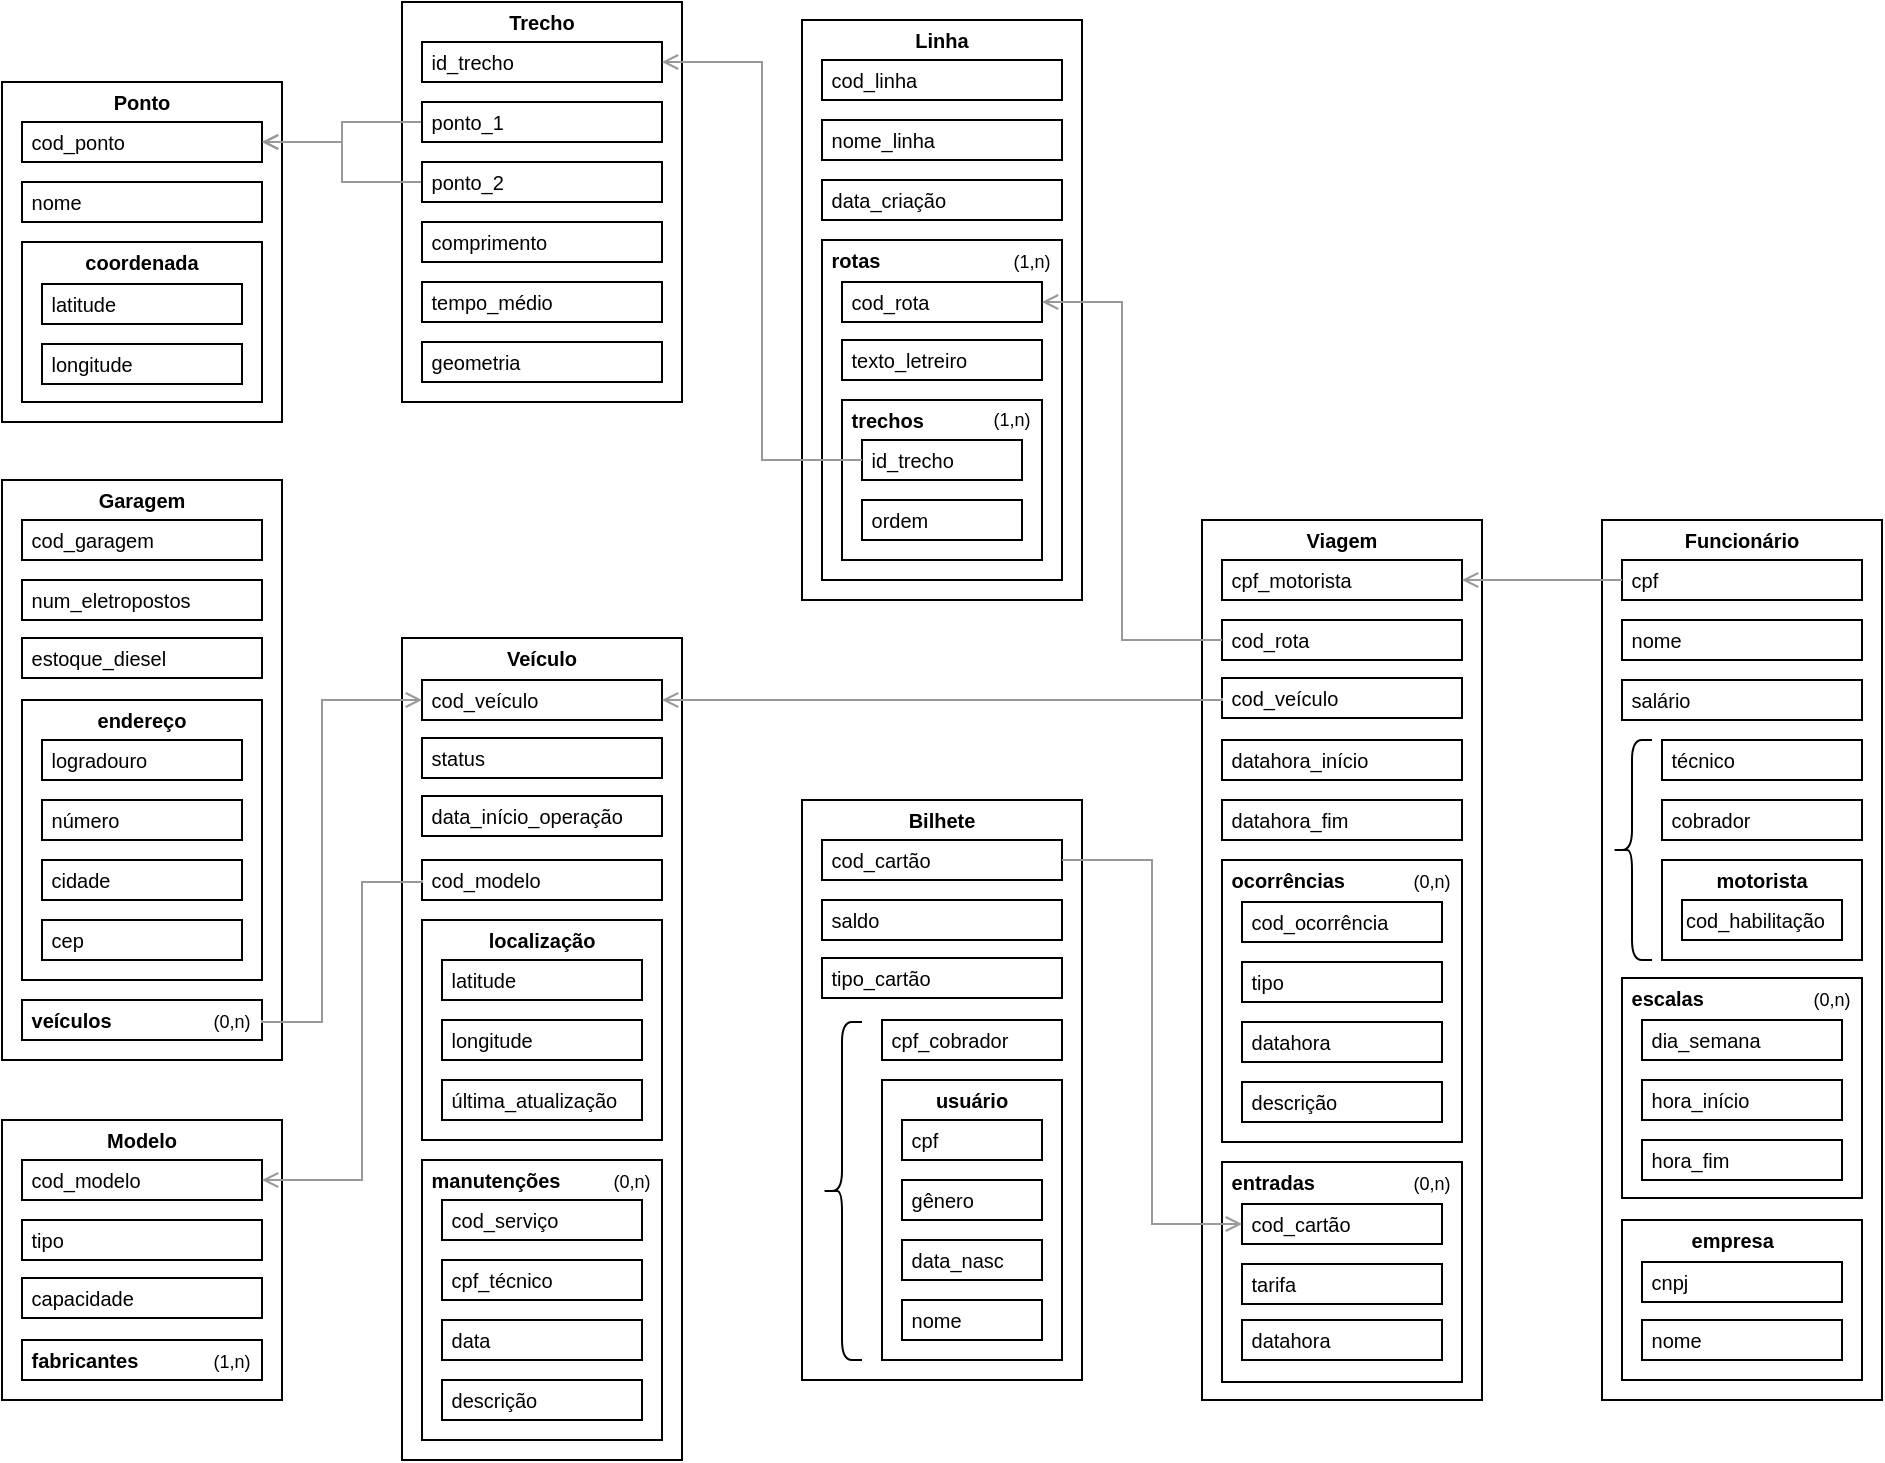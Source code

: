 <mxfile version="27.0.6">
  <diagram name="Page-1" id="O6U4t7XTi-PgL4FWXcu7">
    <mxGraphModel grid="1" page="1" gridSize="10" guides="1" tooltips="1" connect="1" arrows="1" fold="1" pageScale="1" pageWidth="827" pageHeight="1169" math="0" shadow="0">
      <root>
        <mxCell id="0" />
        <mxCell id="1" parent="0" />
        <mxCell id="qYo8YAyCSx4QtcrTbeZ4-1" value="&lt;p&gt;&lt;br&gt;&lt;/p&gt;" style="rounded=0;whiteSpace=wrap;html=1;align=left;fillColor=none;" vertex="1" parent="1">
          <mxGeometry x="1040" y="819" width="140" height="440" as="geometry" />
        </mxCell>
        <mxCell id="qYo8YAyCSx4QtcrTbeZ4-3" value="&lt;font style=&quot;font-size: 10px;&quot;&gt;&lt;b&gt;Funcionário&lt;/b&gt;&lt;/font&gt;" style="text;html=1;align=center;verticalAlign=middle;whiteSpace=wrap;rounded=0;" vertex="1" parent="1">
          <mxGeometry x="1080" y="819" width="60" height="20" as="geometry" />
        </mxCell>
        <mxCell id="qYo8YAyCSx4QtcrTbeZ4-5" value="&lt;font style=&quot;font-size: 10px;&quot;&gt;&amp;nbsp;nome&lt;/font&gt;" style="rounded=0;whiteSpace=wrap;html=1;align=left;fillColor=none;" vertex="1" parent="1">
          <mxGeometry x="1050" y="869" width="120" height="20" as="geometry" />
        </mxCell>
        <mxCell id="qYo8YAyCSx4QtcrTbeZ4-6" value="&lt;span style=&quot;font-size: 10px;&quot;&gt;&amp;nbsp;salário&lt;/span&gt;" style="rounded=0;whiteSpace=wrap;html=1;align=left;fillColor=none;" vertex="1" parent="1">
          <mxGeometry x="1050" y="899" width="120" height="20" as="geometry" />
        </mxCell>
        <mxCell id="qYo8YAyCSx4QtcrTbeZ4-7" value="" style="rounded=0;whiteSpace=wrap;html=1;align=left;fillColor=none;" vertex="1" parent="1">
          <mxGeometry x="1070" y="989" width="100" height="50" as="geometry" />
        </mxCell>
        <mxCell id="qYo8YAyCSx4QtcrTbeZ4-8" value="" style="shape=curlyBracket;whiteSpace=wrap;html=1;rounded=1;labelPosition=left;verticalLabelPosition=middle;align=right;verticalAlign=middle;" vertex="1" parent="1">
          <mxGeometry x="1045" y="929" width="20" height="110" as="geometry" />
        </mxCell>
        <mxCell id="qYo8YAyCSx4QtcrTbeZ4-9" value="&lt;span style=&quot;font-size: 10px;&quot;&gt;&amp;nbsp;cobrador&lt;/span&gt;" style="rounded=0;whiteSpace=wrap;html=1;align=left;fillColor=none;" vertex="1" parent="1">
          <mxGeometry x="1070" y="959" width="100" height="20" as="geometry" />
        </mxCell>
        <mxCell id="qYo8YAyCSx4QtcrTbeZ4-10" value="&lt;span style=&quot;font-size: 10px;&quot;&gt;&amp;nbsp;técnico&lt;/span&gt;" style="rounded=0;whiteSpace=wrap;html=1;align=left;fillColor=none;" vertex="1" parent="1">
          <mxGeometry x="1070" y="929" width="100" height="20" as="geometry" />
        </mxCell>
        <mxCell id="qYo8YAyCSx4QtcrTbeZ4-11" value="&lt;font style=&quot;font-size: 10px;&quot;&gt;&lt;b&gt;motorista&lt;/b&gt;&lt;/font&gt;" style="text;html=1;align=center;verticalAlign=middle;whiteSpace=wrap;rounded=0;" vertex="1" parent="1">
          <mxGeometry x="1090" y="989" width="60" height="20" as="geometry" />
        </mxCell>
        <mxCell id="qYo8YAyCSx4QtcrTbeZ4-12" value="&lt;span style=&quot;font-size: 10px;&quot;&gt;cod_habilitação&lt;/span&gt;" style="rounded=0;whiteSpace=wrap;html=1;align=left;fillColor=none;" vertex="1" parent="1">
          <mxGeometry x="1080" y="1009" width="80" height="20" as="geometry" />
        </mxCell>
        <mxCell id="qYo8YAyCSx4QtcrTbeZ4-14" value="&lt;font style=&quot;font-size: 10px;&quot;&gt;&amp;nbsp;cpf&lt;/font&gt;" style="rounded=0;whiteSpace=wrap;html=1;align=left;fillColor=none;" vertex="1" parent="1">
          <mxGeometry x="1050" y="839" width="120" height="20" as="geometry" />
        </mxCell>
        <mxCell id="qYo8YAyCSx4QtcrTbeZ4-18" value="" style="rounded=0;whiteSpace=wrap;html=1;align=left;fillColor=none;" vertex="1" parent="1">
          <mxGeometry x="1050" y="1048" width="120" height="110" as="geometry" />
        </mxCell>
        <mxCell id="qYo8YAyCSx4QtcrTbeZ4-17" value="&lt;font style=&quot;font-size: 9px;&quot;&gt;(0,n)&lt;/font&gt;" style="text;html=1;align=center;verticalAlign=middle;whiteSpace=wrap;rounded=0;" vertex="1" parent="1">
          <mxGeometry x="1140" y="1048" width="30" height="20" as="geometry" />
        </mxCell>
        <mxCell id="qYo8YAyCSx4QtcrTbeZ4-19" value="&lt;font style=&quot;font-size: 10px;&quot;&gt;&lt;b&gt;&amp;nbsp;escalas&lt;/b&gt;&lt;/font&gt;" style="text;html=1;align=left;verticalAlign=middle;whiteSpace=wrap;rounded=0;" vertex="1" parent="1">
          <mxGeometry x="1050" y="1048" width="60" height="20" as="geometry" />
        </mxCell>
        <mxCell id="LFhs_y6k25hVq53i3RBb-1" value="&lt;span style=&quot;font-size: 10px;&quot;&gt;&amp;nbsp;dia_semana&lt;/span&gt;" style="rounded=0;whiteSpace=wrap;html=1;align=left;fillColor=none;" vertex="1" parent="1">
          <mxGeometry x="1060" y="1069" width="100" height="20" as="geometry" />
        </mxCell>
        <mxCell id="LFhs_y6k25hVq53i3RBb-2" value="&lt;span style=&quot;font-size: 10px;&quot;&gt;&amp;nbsp;hora_início&lt;/span&gt;" style="rounded=0;whiteSpace=wrap;html=1;align=left;fillColor=none;" vertex="1" parent="1">
          <mxGeometry x="1060" y="1099" width="100" height="20" as="geometry" />
        </mxCell>
        <mxCell id="LFhs_y6k25hVq53i3RBb-3" value="&lt;span style=&quot;font-size: 10px;&quot;&gt;&amp;nbsp;hora_fim&lt;/span&gt;" style="rounded=0;whiteSpace=wrap;html=1;align=left;fillColor=none;" vertex="1" parent="1">
          <mxGeometry x="1060" y="1129" width="100" height="20" as="geometry" />
        </mxCell>
        <mxCell id="LFhs_y6k25hVq53i3RBb-9" value="" style="rounded=0;whiteSpace=wrap;html=1;align=left;fillColor=none;" vertex="1" parent="1">
          <mxGeometry x="1050" y="1169" width="120" height="80" as="geometry" />
        </mxCell>
        <mxCell id="LFhs_y6k25hVq53i3RBb-11" value="&lt;span style=&quot;font-size: 10px;&quot;&gt;&lt;b&gt;&amp;nbsp;empresa&lt;/b&gt;&lt;/span&gt;" style="text;html=1;align=left;verticalAlign=middle;whiteSpace=wrap;rounded=0;" vertex="1" parent="1">
          <mxGeometry x="1080" y="1169" width="60" height="20" as="geometry" />
        </mxCell>
        <mxCell id="LFhs_y6k25hVq53i3RBb-12" value="&lt;span style=&quot;font-size: 10px;&quot;&gt;&amp;nbsp;cnpj&lt;/span&gt;" style="rounded=0;whiteSpace=wrap;html=1;align=left;fillColor=none;" vertex="1" parent="1">
          <mxGeometry x="1060" y="1190" width="100" height="20" as="geometry" />
        </mxCell>
        <mxCell id="LFhs_y6k25hVq53i3RBb-13" value="&lt;span style=&quot;font-size: 10px;&quot;&gt;&amp;nbsp;nome&lt;/span&gt;" style="rounded=0;whiteSpace=wrap;html=1;align=left;fillColor=none;" vertex="1" parent="1">
          <mxGeometry x="1060" y="1219" width="100" height="20" as="geometry" />
        </mxCell>
        <mxCell id="LFhs_y6k25hVq53i3RBb-14" value="&lt;p&gt;&lt;br&gt;&lt;/p&gt;" style="rounded=0;whiteSpace=wrap;html=1;align=left;fillColor=none;" vertex="1" parent="1">
          <mxGeometry x="240" y="600" width="140" height="170" as="geometry" />
        </mxCell>
        <mxCell id="LFhs_y6k25hVq53i3RBb-15" value="&lt;font style=&quot;font-size: 10px;&quot;&gt;&lt;b&gt;Ponto&lt;/b&gt;&lt;/font&gt;" style="text;html=1;align=center;verticalAlign=middle;whiteSpace=wrap;rounded=0;" vertex="1" parent="1">
          <mxGeometry x="280" y="600" width="60" height="20" as="geometry" />
        </mxCell>
        <mxCell id="LFhs_y6k25hVq53i3RBb-16" value="&lt;font style=&quot;font-size: 10px;&quot;&gt;&amp;nbsp;nome&lt;/font&gt;" style="rounded=0;whiteSpace=wrap;html=1;align=left;fillColor=none;" vertex="1" parent="1">
          <mxGeometry x="250" y="650" width="120" height="20" as="geometry" />
        </mxCell>
        <mxCell id="LFhs_y6k25hVq53i3RBb-24" value="&lt;font style=&quot;font-size: 10px;&quot;&gt;&amp;nbsp;cod_ponto&lt;/font&gt;" style="rounded=0;whiteSpace=wrap;html=1;align=left;fillColor=none;" vertex="1" parent="1">
          <mxGeometry x="250" y="620" width="120" height="20" as="geometry" />
        </mxCell>
        <mxCell id="LFhs_y6k25hVq53i3RBb-25" value="" style="rounded=0;whiteSpace=wrap;html=1;align=left;fillColor=none;" vertex="1" parent="1">
          <mxGeometry x="250" y="680" width="120" height="80" as="geometry" />
        </mxCell>
        <mxCell id="LFhs_y6k25hVq53i3RBb-27" value="&lt;font style=&quot;font-size: 10px;&quot;&gt;&lt;b&gt;coordenada&lt;/b&gt;&lt;/font&gt;" style="text;html=1;align=center;verticalAlign=middle;whiteSpace=wrap;rounded=0;" vertex="1" parent="1">
          <mxGeometry x="280" y="680" width="60" height="20" as="geometry" />
        </mxCell>
        <mxCell id="LFhs_y6k25hVq53i3RBb-28" value="&lt;span style=&quot;font-size: 10px;&quot;&gt;&amp;nbsp;latitude&lt;/span&gt;" style="rounded=0;whiteSpace=wrap;html=1;align=left;fillColor=none;" vertex="1" parent="1">
          <mxGeometry x="260" y="701" width="100" height="20" as="geometry" />
        </mxCell>
        <mxCell id="LFhs_y6k25hVq53i3RBb-29" value="&lt;span style=&quot;font-size: 10px;&quot;&gt;&amp;nbsp;longitude&lt;/span&gt;" style="rounded=0;whiteSpace=wrap;html=1;align=left;fillColor=none;" vertex="1" parent="1">
          <mxGeometry x="260" y="731" width="100" height="20" as="geometry" />
        </mxCell>
        <mxCell id="LFhs_y6k25hVq53i3RBb-35" value="&lt;p&gt;&lt;br&gt;&lt;/p&gt;" style="rounded=0;whiteSpace=wrap;html=1;align=left;fillColor=none;" vertex="1" parent="1">
          <mxGeometry x="440" y="560" width="140" height="200" as="geometry" />
        </mxCell>
        <mxCell id="LFhs_y6k25hVq53i3RBb-36" value="&lt;font style=&quot;font-size: 10px;&quot;&gt;&lt;b&gt;Trecho&lt;/b&gt;&lt;/font&gt;" style="text;html=1;align=center;verticalAlign=middle;whiteSpace=wrap;rounded=0;" vertex="1" parent="1">
          <mxGeometry x="480" y="560" width="60" height="20" as="geometry" />
        </mxCell>
        <mxCell id="LFhs_y6k25hVq53i3RBb-46" style="edgeStyle=orthogonalEdgeStyle;rounded=0;orthogonalLoop=1;jettySize=auto;html=1;entryX=1;entryY=0.5;entryDx=0;entryDy=0;endArrow=open;endFill=0;strokeColor=#999999;" edge="1" parent="1" source="LFhs_y6k25hVq53i3RBb-37" target="LFhs_y6k25hVq53i3RBb-24">
          <mxGeometry relative="1" as="geometry" />
        </mxCell>
        <mxCell id="LFhs_y6k25hVq53i3RBb-37" value="&lt;span style=&quot;font-size: 10px;&quot;&gt;&amp;nbsp;ponto_1&lt;/span&gt;" style="rounded=0;whiteSpace=wrap;html=1;align=left;fillColor=none;" vertex="1" parent="1">
          <mxGeometry x="450" y="610" width="120" height="20" as="geometry" />
        </mxCell>
        <mxCell id="LFhs_y6k25hVq53i3RBb-38" value="&lt;span style=&quot;font-size: 10px;&quot;&gt;&amp;nbsp;id_trecho&lt;/span&gt;" style="rounded=0;whiteSpace=wrap;html=1;align=left;fillColor=none;" vertex="1" parent="1">
          <mxGeometry x="450" y="580" width="120" height="20" as="geometry" />
        </mxCell>
        <mxCell id="LFhs_y6k25hVq53i3RBb-47" style="edgeStyle=orthogonalEdgeStyle;rounded=0;orthogonalLoop=1;jettySize=auto;html=1;entryX=1;entryY=0.5;entryDx=0;entryDy=0;endArrow=open;endFill=0;strokeColor=#999999;" edge="1" parent="1" source="LFhs_y6k25hVq53i3RBb-43" target="LFhs_y6k25hVq53i3RBb-24">
          <mxGeometry relative="1" as="geometry" />
        </mxCell>
        <mxCell id="LFhs_y6k25hVq53i3RBb-43" value="&lt;span style=&quot;font-size: 10px;&quot;&gt;&amp;nbsp;ponto_2&lt;/span&gt;" style="rounded=0;whiteSpace=wrap;html=1;align=left;fillColor=none;" vertex="1" parent="1">
          <mxGeometry x="450" y="640" width="120" height="20" as="geometry" />
        </mxCell>
        <mxCell id="LFhs_y6k25hVq53i3RBb-49" value="&lt;span style=&quot;font-size: 10px;&quot;&gt;&amp;nbsp;comprimento&lt;/span&gt;" style="rounded=0;whiteSpace=wrap;html=1;align=left;fillColor=none;" vertex="1" parent="1">
          <mxGeometry x="450" y="670" width="120" height="20" as="geometry" />
        </mxCell>
        <mxCell id="LFhs_y6k25hVq53i3RBb-50" value="&lt;span style=&quot;font-size: 10px;&quot;&gt;&amp;nbsp;tempo_médio&lt;/span&gt;" style="rounded=0;whiteSpace=wrap;html=1;align=left;fillColor=none;" vertex="1" parent="1">
          <mxGeometry x="450" y="700" width="120" height="20" as="geometry" />
        </mxCell>
        <mxCell id="LFhs_y6k25hVq53i3RBb-51" value="&lt;span style=&quot;font-size: 10px;&quot;&gt;&amp;nbsp;geometria&lt;/span&gt;" style="rounded=0;whiteSpace=wrap;html=1;align=left;fillColor=none;" vertex="1" parent="1">
          <mxGeometry x="450" y="730" width="120" height="20" as="geometry" />
        </mxCell>
        <mxCell id="LFhs_y6k25hVq53i3RBb-52" value="&lt;p&gt;&lt;br&gt;&lt;/p&gt;" style="rounded=0;whiteSpace=wrap;html=1;align=left;fillColor=none;" vertex="1" parent="1">
          <mxGeometry x="640" y="569" width="140" height="290" as="geometry" />
        </mxCell>
        <mxCell id="LFhs_y6k25hVq53i3RBb-53" value="&lt;font style=&quot;font-size: 10px;&quot;&gt;&lt;b&gt;Linha&lt;/b&gt;&lt;/font&gt;" style="text;html=1;align=center;verticalAlign=middle;whiteSpace=wrap;rounded=0;" vertex="1" parent="1">
          <mxGeometry x="680" y="569" width="60" height="20" as="geometry" />
        </mxCell>
        <mxCell id="LFhs_y6k25hVq53i3RBb-54" value="&lt;span style=&quot;font-size: 10px;&quot;&gt;&amp;nbsp;nome_linha&lt;/span&gt;" style="rounded=0;whiteSpace=wrap;html=1;align=left;fillColor=none;" vertex="1" parent="1">
          <mxGeometry x="650" y="619" width="120" height="20" as="geometry" />
        </mxCell>
        <mxCell id="LFhs_y6k25hVq53i3RBb-55" value="&lt;span style=&quot;font-size: 10px;&quot;&gt;&amp;nbsp;data_criação&lt;/span&gt;" style="rounded=0;whiteSpace=wrap;html=1;align=left;fillColor=none;" vertex="1" parent="1">
          <mxGeometry x="650" y="649" width="120" height="20" as="geometry" />
        </mxCell>
        <mxCell id="LFhs_y6k25hVq53i3RBb-62" value="&lt;span style=&quot;font-size: 10px;&quot;&gt;&amp;nbsp;cod_linha&lt;/span&gt;" style="rounded=0;whiteSpace=wrap;html=1;align=left;fillColor=none;" vertex="1" parent="1">
          <mxGeometry x="650" y="589" width="120" height="20" as="geometry" />
        </mxCell>
        <mxCell id="LFhs_y6k25hVq53i3RBb-63" value="" style="rounded=0;whiteSpace=wrap;html=1;align=left;fillColor=none;" vertex="1" parent="1">
          <mxGeometry x="650" y="679" width="120" height="170" as="geometry" />
        </mxCell>
        <mxCell id="LFhs_y6k25hVq53i3RBb-64" value="&lt;font style=&quot;font-size: 9px;&quot;&gt;(1,n)&lt;/font&gt;" style="text;html=1;align=center;verticalAlign=middle;whiteSpace=wrap;rounded=0;" vertex="1" parent="1">
          <mxGeometry x="740" y="679" width="30" height="20" as="geometry" />
        </mxCell>
        <mxCell id="LFhs_y6k25hVq53i3RBb-65" value="&lt;span style=&quot;font-size: 10px;&quot;&gt;&lt;b&gt;&amp;nbsp;rotas&lt;/b&gt;&lt;/span&gt;" style="text;html=1;align=left;verticalAlign=middle;whiteSpace=wrap;rounded=0;" vertex="1" parent="1">
          <mxGeometry x="650" y="679" width="60" height="20" as="geometry" />
        </mxCell>
        <mxCell id="LFhs_y6k25hVq53i3RBb-66" value="&lt;span style=&quot;font-size: 10px;&quot;&gt;&amp;nbsp;cod_rota&lt;/span&gt;" style="rounded=0;whiteSpace=wrap;html=1;align=left;fillColor=none;" vertex="1" parent="1">
          <mxGeometry x="660" y="700" width="100" height="20" as="geometry" />
        </mxCell>
        <mxCell id="LFhs_y6k25hVq53i3RBb-67" value="&lt;span style=&quot;font-size: 10px;&quot;&gt;&amp;nbsp;texto_letreiro&lt;/span&gt;" style="rounded=0;whiteSpace=wrap;html=1;align=left;fillColor=none;" vertex="1" parent="1">
          <mxGeometry x="660" y="729" width="100" height="20" as="geometry" />
        </mxCell>
        <mxCell id="LFhs_y6k25hVq53i3RBb-73" value="" style="rounded=0;whiteSpace=wrap;html=1;align=left;fillColor=none;" vertex="1" parent="1">
          <mxGeometry x="660" y="759" width="100" height="80" as="geometry" />
        </mxCell>
        <mxCell id="LFhs_y6k25hVq53i3RBb-74" value="&lt;font style=&quot;font-size: 9px;&quot;&gt;(1,n)&lt;/font&gt;" style="text;html=1;align=center;verticalAlign=middle;whiteSpace=wrap;rounded=0;" vertex="1" parent="1">
          <mxGeometry x="730" y="758" width="30" height="20" as="geometry" />
        </mxCell>
        <mxCell id="LFhs_y6k25hVq53i3RBb-75" value="&lt;span style=&quot;font-size: 10px;&quot;&gt;&lt;b&gt;&amp;nbsp;trechos&lt;/b&gt;&lt;/span&gt;" style="text;html=1;align=left;verticalAlign=middle;whiteSpace=wrap;rounded=0;" vertex="1" parent="1">
          <mxGeometry x="660" y="759" width="60" height="20" as="geometry" />
        </mxCell>
        <mxCell id="LFhs_y6k25hVq53i3RBb-76" value="&lt;span style=&quot;font-size: 10px;&quot;&gt;&amp;nbsp;id_trecho&lt;/span&gt;" style="rounded=0;whiteSpace=wrap;html=1;align=left;fillColor=none;" vertex="1" parent="1">
          <mxGeometry x="670" y="779" width="80" height="20" as="geometry" />
        </mxCell>
        <mxCell id="LFhs_y6k25hVq53i3RBb-77" value="&lt;span style=&quot;font-size: 10px;&quot;&gt;&amp;nbsp;ordem&lt;/span&gt;" style="rounded=0;whiteSpace=wrap;html=1;align=left;fillColor=none;" vertex="1" parent="1">
          <mxGeometry x="670" y="809" width="80" height="20" as="geometry" />
        </mxCell>
        <mxCell id="LFhs_y6k25hVq53i3RBb-78" style="edgeStyle=orthogonalEdgeStyle;rounded=0;orthogonalLoop=1;jettySize=auto;html=1;entryX=1;entryY=0.5;entryDx=0;entryDy=0;endArrow=open;endFill=0;strokeColor=#999999;exitX=0;exitY=0.5;exitDx=0;exitDy=0;" edge="1" parent="1" source="LFhs_y6k25hVq53i3RBb-76" target="LFhs_y6k25hVq53i3RBb-38">
          <mxGeometry relative="1" as="geometry">
            <mxPoint x="630" y="799.48" as="sourcePoint" />
            <mxPoint x="550" y="769.48" as="targetPoint" />
          </mxGeometry>
        </mxCell>
        <mxCell id="LFhs_y6k25hVq53i3RBb-79" value="&lt;p&gt;&lt;br&gt;&lt;/p&gt;" style="rounded=0;whiteSpace=wrap;html=1;align=left;fillColor=none;" vertex="1" parent="1">
          <mxGeometry x="640" y="959" width="140" height="290" as="geometry" />
        </mxCell>
        <mxCell id="LFhs_y6k25hVq53i3RBb-80" value="&lt;font style=&quot;font-size: 10px;&quot;&gt;&lt;b&gt;Bilhete&lt;/b&gt;&lt;/font&gt;" style="text;html=1;align=center;verticalAlign=middle;whiteSpace=wrap;rounded=0;" vertex="1" parent="1">
          <mxGeometry x="680" y="959" width="60" height="20" as="geometry" />
        </mxCell>
        <mxCell id="LFhs_y6k25hVq53i3RBb-81" value="&lt;span style=&quot;font-size: 10px;&quot;&gt;&amp;nbsp;saldo&lt;/span&gt;" style="rounded=0;whiteSpace=wrap;html=1;align=left;fillColor=none;" vertex="1" parent="1">
          <mxGeometry x="650" y="1009" width="120" height="20" as="geometry" />
        </mxCell>
        <mxCell id="LFhs_y6k25hVq53i3RBb-82" value="&lt;font style=&quot;font-size: 10px;&quot;&gt;&amp;nbsp;cod_cartão&lt;/font&gt;" style="rounded=0;whiteSpace=wrap;html=1;align=left;fillColor=none;" vertex="1" parent="1">
          <mxGeometry x="650" y="979" width="120" height="20" as="geometry" />
        </mxCell>
        <mxCell id="LFhs_y6k25hVq53i3RBb-83" value="" style="rounded=0;whiteSpace=wrap;html=1;align=left;fillColor=none;" vertex="1" parent="1">
          <mxGeometry x="680" y="1099" width="90" height="140" as="geometry" />
        </mxCell>
        <mxCell id="LFhs_y6k25hVq53i3RBb-84" value="&lt;font style=&quot;font-size: 10px;&quot;&gt;&lt;b&gt;usuário&lt;/b&gt;&lt;/font&gt;" style="text;html=1;align=center;verticalAlign=middle;whiteSpace=wrap;rounded=0;" vertex="1" parent="1">
          <mxGeometry x="695" y="1099" width="60" height="20" as="geometry" />
        </mxCell>
        <mxCell id="LFhs_y6k25hVq53i3RBb-85" value="&lt;span style=&quot;font-size: 10px;&quot;&gt;&amp;nbsp;cpf&lt;/span&gt;" style="rounded=0;whiteSpace=wrap;html=1;align=left;fillColor=none;" vertex="1" parent="1">
          <mxGeometry x="690" y="1119" width="70" height="20" as="geometry" />
        </mxCell>
        <mxCell id="LFhs_y6k25hVq53i3RBb-86" value="&lt;span style=&quot;font-size: 10px;&quot;&gt;&amp;nbsp;gênero&lt;/span&gt;" style="rounded=0;whiteSpace=wrap;html=1;align=left;fillColor=none;" vertex="1" parent="1">
          <mxGeometry x="690" y="1149" width="70" height="20" as="geometry" />
        </mxCell>
        <mxCell id="LFhs_y6k25hVq53i3RBb-87" value="&lt;span style=&quot;font-size: 10px;&quot;&gt;&amp;nbsp;tipo_cartão&lt;/span&gt;" style="rounded=0;whiteSpace=wrap;html=1;align=left;fillColor=none;" vertex="1" parent="1">
          <mxGeometry x="650" y="1038" width="120" height="20" as="geometry" />
        </mxCell>
        <mxCell id="LFhs_y6k25hVq53i3RBb-88" value="&lt;span style=&quot;font-size: 10px;&quot;&gt;&amp;nbsp;cpf_cobrador&lt;/span&gt;" style="rounded=0;whiteSpace=wrap;html=1;align=left;fillColor=none;" vertex="1" parent="1">
          <mxGeometry x="680" y="1069" width="90" height="20" as="geometry" />
        </mxCell>
        <mxCell id="LFhs_y6k25hVq53i3RBb-89" value="" style="shape=curlyBracket;whiteSpace=wrap;html=1;rounded=1;labelPosition=left;verticalLabelPosition=middle;align=right;verticalAlign=middle;" vertex="1" parent="1">
          <mxGeometry x="650" y="1070" width="20" height="169" as="geometry" />
        </mxCell>
        <mxCell id="LFhs_y6k25hVq53i3RBb-90" value="&lt;span style=&quot;font-size: 10px;&quot;&gt;&amp;nbsp;data_nasc&lt;/span&gt;" style="rounded=0;whiteSpace=wrap;html=1;align=left;fillColor=none;" vertex="1" parent="1">
          <mxGeometry x="690" y="1179" width="70" height="20" as="geometry" />
        </mxCell>
        <mxCell id="LFhs_y6k25hVq53i3RBb-91" value="&lt;span style=&quot;font-size: 10px;&quot;&gt;&amp;nbsp;nome&lt;/span&gt;" style="rounded=0;whiteSpace=wrap;html=1;align=left;fillColor=none;" vertex="1" parent="1">
          <mxGeometry x="690" y="1209" width="70" height="20" as="geometry" />
        </mxCell>
        <mxCell id="LFhs_y6k25hVq53i3RBb-106" value="&lt;p&gt;&lt;br&gt;&lt;/p&gt;" style="rounded=0;whiteSpace=wrap;html=1;align=left;fillColor=none;" vertex="1" parent="1">
          <mxGeometry x="240" y="799" width="140" height="290" as="geometry" />
        </mxCell>
        <mxCell id="LFhs_y6k25hVq53i3RBb-107" value="&lt;font style=&quot;font-size: 10px;&quot;&gt;&lt;b&gt;Garagem&lt;/b&gt;&lt;/font&gt;" style="text;html=1;align=center;verticalAlign=middle;whiteSpace=wrap;rounded=0;" vertex="1" parent="1">
          <mxGeometry x="280" y="799" width="60" height="20" as="geometry" />
        </mxCell>
        <mxCell id="LFhs_y6k25hVq53i3RBb-108" value="&lt;span style=&quot;font-size: 10px;&quot;&gt;&amp;nbsp;num_eletropostos&lt;/span&gt;" style="rounded=0;whiteSpace=wrap;html=1;align=left;fillColor=none;" vertex="1" parent="1">
          <mxGeometry x="250" y="849" width="120" height="20" as="geometry" />
        </mxCell>
        <mxCell id="LFhs_y6k25hVq53i3RBb-109" value="&lt;font style=&quot;font-size: 10px;&quot;&gt;&amp;nbsp;cod_garagem&lt;/font&gt;" style="rounded=0;whiteSpace=wrap;html=1;align=left;fillColor=none;" vertex="1" parent="1">
          <mxGeometry x="250" y="819" width="120" height="20" as="geometry" />
        </mxCell>
        <mxCell id="LFhs_y6k25hVq53i3RBb-110" value="" style="rounded=0;whiteSpace=wrap;html=1;align=left;fillColor=none;" vertex="1" parent="1">
          <mxGeometry x="250" y="909" width="120" height="140" as="geometry" />
        </mxCell>
        <mxCell id="LFhs_y6k25hVq53i3RBb-111" value="&lt;font style=&quot;font-size: 10px;&quot;&gt;&lt;b&gt;endereço&lt;/b&gt;&lt;/font&gt;" style="text;html=1;align=center;verticalAlign=middle;whiteSpace=wrap;rounded=0;" vertex="1" parent="1">
          <mxGeometry x="280" y="909" width="60" height="20" as="geometry" />
        </mxCell>
        <mxCell id="LFhs_y6k25hVq53i3RBb-112" value="&lt;span style=&quot;font-size: 10px;&quot;&gt;&amp;nbsp;logradouro&lt;/span&gt;" style="rounded=0;whiteSpace=wrap;html=1;align=left;fillColor=none;" vertex="1" parent="1">
          <mxGeometry x="260" y="929" width="100" height="20" as="geometry" />
        </mxCell>
        <mxCell id="LFhs_y6k25hVq53i3RBb-113" value="&lt;span style=&quot;font-size: 10px;&quot;&gt;&amp;nbsp;número&lt;/span&gt;" style="rounded=0;whiteSpace=wrap;html=1;align=left;fillColor=none;" vertex="1" parent="1">
          <mxGeometry x="260" y="959" width="100" height="20" as="geometry" />
        </mxCell>
        <mxCell id="LFhs_y6k25hVq53i3RBb-114" value="&lt;span style=&quot;font-size: 10px;&quot;&gt;&amp;nbsp;estoque_diesel&lt;/span&gt;" style="rounded=0;whiteSpace=wrap;html=1;align=left;fillColor=none;" vertex="1" parent="1">
          <mxGeometry x="250" y="878" width="120" height="20" as="geometry" />
        </mxCell>
        <mxCell id="LFhs_y6k25hVq53i3RBb-115" value="&lt;span style=&quot;font-size: 10px;&quot;&gt;&amp;nbsp;cidade&lt;/span&gt;" style="rounded=0;whiteSpace=wrap;html=1;align=left;fillColor=none;" vertex="1" parent="1">
          <mxGeometry x="260" y="989" width="100" height="20" as="geometry" />
        </mxCell>
        <mxCell id="LFhs_y6k25hVq53i3RBb-116" value="&lt;span style=&quot;font-size: 10px;&quot;&gt;&amp;nbsp;cep&lt;/span&gt;" style="rounded=0;whiteSpace=wrap;html=1;align=left;fillColor=none;" vertex="1" parent="1">
          <mxGeometry x="260" y="1019" width="100" height="20" as="geometry" />
        </mxCell>
        <mxCell id="LFhs_y6k25hVq53i3RBb-120" value="&lt;span style=&quot;font-size: 10px;&quot;&gt;&lt;b&gt;&amp;nbsp;veículos&lt;/b&gt;&lt;/span&gt;" style="rounded=0;whiteSpace=wrap;html=1;align=left;fillColor=none;" vertex="1" parent="1">
          <mxGeometry x="250" y="1059" width="120" height="20" as="geometry" />
        </mxCell>
        <mxCell id="LFhs_y6k25hVq53i3RBb-118" value="&lt;font style=&quot;font-size: 9px;&quot;&gt;(0,n)&lt;/font&gt;" style="text;html=1;align=center;verticalAlign=middle;whiteSpace=wrap;rounded=0;" vertex="1" parent="1">
          <mxGeometry x="340" y="1059" width="30" height="20" as="geometry" />
        </mxCell>
        <mxCell id="LFhs_y6k25hVq53i3RBb-121" value="&lt;p&gt;&lt;br&gt;&lt;/p&gt;" style="rounded=0;whiteSpace=wrap;html=1;align=left;fillColor=none;" vertex="1" parent="1">
          <mxGeometry x="440" y="878" width="140" height="411" as="geometry" />
        </mxCell>
        <mxCell id="LFhs_y6k25hVq53i3RBb-122" value="&lt;font style=&quot;font-size: 10px;&quot;&gt;&lt;b&gt;Veículo&lt;/b&gt;&lt;/font&gt;" style="text;html=1;align=center;verticalAlign=middle;whiteSpace=wrap;rounded=0;" vertex="1" parent="1">
          <mxGeometry x="480" y="878" width="60" height="20" as="geometry" />
        </mxCell>
        <mxCell id="LFhs_y6k25hVq53i3RBb-123" value="&lt;span style=&quot;font-size: 10px;&quot;&gt;&amp;nbsp;status&lt;/span&gt;" style="rounded=0;whiteSpace=wrap;html=1;align=left;fillColor=none;" vertex="1" parent="1">
          <mxGeometry x="450" y="928" width="120" height="20" as="geometry" />
        </mxCell>
        <mxCell id="LFhs_y6k25hVq53i3RBb-124" value="&lt;font style=&quot;font-size: 10px;&quot;&gt;&amp;nbsp;cod_veículo&lt;/font&gt;" style="rounded=0;whiteSpace=wrap;html=1;align=left;fillColor=none;" vertex="1" parent="1">
          <mxGeometry x="450" y="899" width="120" height="20" as="geometry" />
        </mxCell>
        <mxCell id="LFhs_y6k25hVq53i3RBb-125" value="" style="rounded=0;whiteSpace=wrap;html=1;align=left;fillColor=none;" vertex="1" parent="1">
          <mxGeometry x="450" y="1019" width="120" height="110" as="geometry" />
        </mxCell>
        <mxCell id="LFhs_y6k25hVq53i3RBb-126" value="&lt;font style=&quot;font-size: 10px;&quot;&gt;&lt;b&gt;localização&lt;/b&gt;&lt;/font&gt;" style="text;html=1;align=center;verticalAlign=middle;whiteSpace=wrap;rounded=0;" vertex="1" parent="1">
          <mxGeometry x="480" y="1019" width="60" height="20" as="geometry" />
        </mxCell>
        <mxCell id="LFhs_y6k25hVq53i3RBb-127" value="&lt;span style=&quot;font-size: 10px;&quot;&gt;&amp;nbsp;latitude&lt;/span&gt;" style="rounded=0;whiteSpace=wrap;html=1;align=left;fillColor=none;" vertex="1" parent="1">
          <mxGeometry x="460" y="1039" width="100" height="20" as="geometry" />
        </mxCell>
        <mxCell id="LFhs_y6k25hVq53i3RBb-128" value="&lt;span style=&quot;font-size: 10px;&quot;&gt;&amp;nbsp;longitude&lt;/span&gt;" style="rounded=0;whiteSpace=wrap;html=1;align=left;fillColor=none;" vertex="1" parent="1">
          <mxGeometry x="460" y="1069" width="100" height="20" as="geometry" />
        </mxCell>
        <mxCell id="LFhs_y6k25hVq53i3RBb-129" value="&lt;span style=&quot;font-size: 10px;&quot;&gt;&amp;nbsp;data_início_operação&lt;/span&gt;" style="rounded=0;whiteSpace=wrap;html=1;align=left;fillColor=none;" vertex="1" parent="1">
          <mxGeometry x="450" y="957" width="120" height="20" as="geometry" />
        </mxCell>
        <mxCell id="LFhs_y6k25hVq53i3RBb-130" value="&lt;span style=&quot;font-size: 10px;&quot;&gt;&amp;nbsp;última_atualização&lt;/span&gt;" style="rounded=0;whiteSpace=wrap;html=1;align=left;fillColor=none;" vertex="1" parent="1">
          <mxGeometry x="460" y="1099" width="100" height="20" as="geometry" />
        </mxCell>
        <mxCell id="1Lc_ljNFPLn3M0rmlGmO-1" value="&lt;span style=&quot;font-size: 10px;&quot;&gt;&amp;nbsp;cod_modelo&lt;/span&gt;" style="rounded=0;whiteSpace=wrap;html=1;align=left;fillColor=none;" vertex="1" parent="1">
          <mxGeometry x="450" y="989" width="120" height="20" as="geometry" />
        </mxCell>
        <mxCell id="1Lc_ljNFPLn3M0rmlGmO-2" value="" style="rounded=0;whiteSpace=wrap;html=1;align=left;fillColor=none;" vertex="1" parent="1">
          <mxGeometry x="450" y="1139" width="120" height="140" as="geometry" />
        </mxCell>
        <mxCell id="1Lc_ljNFPLn3M0rmlGmO-4" value="&lt;span style=&quot;font-size: 10px;&quot;&gt;&amp;nbsp;cod_serviço&lt;/span&gt;" style="rounded=0;whiteSpace=wrap;html=1;align=left;fillColor=none;" vertex="1" parent="1">
          <mxGeometry x="460" y="1159" width="100" height="20" as="geometry" />
        </mxCell>
        <mxCell id="1Lc_ljNFPLn3M0rmlGmO-5" value="&lt;span style=&quot;font-size: 10px;&quot;&gt;&amp;nbsp;cpf_técnico&lt;/span&gt;" style="rounded=0;whiteSpace=wrap;html=1;align=left;fillColor=none;" vertex="1" parent="1">
          <mxGeometry x="460" y="1189" width="100" height="20" as="geometry" />
        </mxCell>
        <mxCell id="1Lc_ljNFPLn3M0rmlGmO-6" value="&lt;span style=&quot;font-size: 10px;&quot;&gt;&amp;nbsp;data&lt;/span&gt;" style="rounded=0;whiteSpace=wrap;html=1;align=left;fillColor=none;" vertex="1" parent="1">
          <mxGeometry x="460" y="1219" width="100" height="20" as="geometry" />
        </mxCell>
        <mxCell id="1Lc_ljNFPLn3M0rmlGmO-7" style="edgeStyle=orthogonalEdgeStyle;rounded=0;orthogonalLoop=1;jettySize=auto;html=1;entryX=0;entryY=0.5;entryDx=0;entryDy=0;endArrow=open;endFill=0;strokeColor=#999999;exitX=1;exitY=0.5;exitDx=0;exitDy=0;" edge="1" parent="1" source="LFhs_y6k25hVq53i3RBb-120" target="LFhs_y6k25hVq53i3RBb-124">
          <mxGeometry relative="1" as="geometry">
            <mxPoint x="760" y="1270" as="sourcePoint" />
            <mxPoint x="1070" y="950" as="targetPoint" />
            <Array as="points">
              <mxPoint x="370" y="1070" />
              <mxPoint x="400" y="1070" />
              <mxPoint x="400" y="909" />
              <mxPoint x="450" y="909" />
            </Array>
          </mxGeometry>
        </mxCell>
        <mxCell id="1Lc_ljNFPLn3M0rmlGmO-8" value="&lt;font style=&quot;font-size: 9px;&quot;&gt;(0,n)&lt;/font&gt;" style="text;html=1;align=center;verticalAlign=middle;whiteSpace=wrap;rounded=0;" vertex="1" parent="1">
          <mxGeometry x="540" y="1139" width="30" height="20" as="geometry" />
        </mxCell>
        <mxCell id="1Lc_ljNFPLn3M0rmlGmO-9" value="&lt;span style=&quot;font-size: 10px;&quot;&gt;&lt;b&gt;&amp;nbsp;manutenções&lt;/b&gt;&lt;/span&gt;" style="text;html=1;align=left;verticalAlign=middle;whiteSpace=wrap;rounded=0;" vertex="1" parent="1">
          <mxGeometry x="450" y="1139" width="60" height="20" as="geometry" />
        </mxCell>
        <mxCell id="1Lc_ljNFPLn3M0rmlGmO-10" value="&lt;span style=&quot;font-size: 10px;&quot;&gt;&amp;nbsp;descrição&lt;/span&gt;" style="rounded=0;whiteSpace=wrap;html=1;align=left;fillColor=none;" vertex="1" parent="1">
          <mxGeometry x="460" y="1249" width="100" height="20" as="geometry" />
        </mxCell>
        <mxCell id="1Lc_ljNFPLn3M0rmlGmO-11" value="&lt;p&gt;&lt;br&gt;&lt;/p&gt;" style="rounded=0;whiteSpace=wrap;html=1;align=left;fillColor=none;" vertex="1" parent="1">
          <mxGeometry x="240" y="1119" width="140" height="140" as="geometry" />
        </mxCell>
        <mxCell id="1Lc_ljNFPLn3M0rmlGmO-12" value="&lt;font style=&quot;font-size: 10px;&quot;&gt;&lt;b&gt;Modelo&lt;/b&gt;&lt;/font&gt;" style="text;html=1;align=center;verticalAlign=middle;whiteSpace=wrap;rounded=0;" vertex="1" parent="1">
          <mxGeometry x="280" y="1119" width="60" height="20" as="geometry" />
        </mxCell>
        <mxCell id="1Lc_ljNFPLn3M0rmlGmO-13" value="&lt;span style=&quot;font-size: 10px;&quot;&gt;&amp;nbsp;tipo&lt;/span&gt;" style="rounded=0;whiteSpace=wrap;html=1;align=left;fillColor=none;" vertex="1" parent="1">
          <mxGeometry x="250" y="1169" width="120" height="20" as="geometry" />
        </mxCell>
        <mxCell id="1Lc_ljNFPLn3M0rmlGmO-14" value="&lt;font style=&quot;font-size: 10px;&quot;&gt;&amp;nbsp;cod_modelo&lt;/font&gt;" style="rounded=0;whiteSpace=wrap;html=1;align=left;fillColor=none;" vertex="1" parent="1">
          <mxGeometry x="250" y="1139" width="120" height="20" as="geometry" />
        </mxCell>
        <mxCell id="1Lc_ljNFPLn3M0rmlGmO-19" value="&lt;span style=&quot;font-size: 10px;&quot;&gt;&amp;nbsp;capacidade&lt;/span&gt;" style="rounded=0;whiteSpace=wrap;html=1;align=left;fillColor=none;" vertex="1" parent="1">
          <mxGeometry x="250" y="1198" width="120" height="20" as="geometry" />
        </mxCell>
        <mxCell id="1Lc_ljNFPLn3M0rmlGmO-24" style="edgeStyle=orthogonalEdgeStyle;rounded=0;orthogonalLoop=1;jettySize=auto;html=1;entryX=1;entryY=0.5;entryDx=0;entryDy=0;endArrow=open;endFill=0;strokeColor=#999999;exitX=0;exitY=0.5;exitDx=0;exitDy=0;" edge="1" parent="1" source="1Lc_ljNFPLn3M0rmlGmO-1" target="1Lc_ljNFPLn3M0rmlGmO-14">
          <mxGeometry relative="1" as="geometry">
            <mxPoint x="650" y="1201" as="sourcePoint" />
            <mxPoint x="730" y="1040" as="targetPoint" />
            <Array as="points">
              <mxPoint x="450" y="1000" />
              <mxPoint x="420" y="1000" />
              <mxPoint x="420" y="1149" />
            </Array>
          </mxGeometry>
        </mxCell>
        <mxCell id="1Lc_ljNFPLn3M0rmlGmO-25" value="&lt;span style=&quot;font-size: 10px;&quot;&gt;&lt;b&gt;&amp;nbsp;fabricantes&lt;/b&gt;&lt;/span&gt;" style="rounded=0;whiteSpace=wrap;html=1;align=left;fillColor=none;" vertex="1" parent="1">
          <mxGeometry x="250" y="1229" width="120" height="20" as="geometry" />
        </mxCell>
        <mxCell id="1Lc_ljNFPLn3M0rmlGmO-26" value="&lt;font style=&quot;font-size: 9px;&quot;&gt;(1,n)&lt;/font&gt;" style="text;html=1;align=center;verticalAlign=middle;whiteSpace=wrap;rounded=0;" vertex="1" parent="1">
          <mxGeometry x="340" y="1229" width="30" height="20" as="geometry" />
        </mxCell>
        <mxCell id="1Lc_ljNFPLn3M0rmlGmO-27" value="&lt;p&gt;&lt;br&gt;&lt;/p&gt;" style="rounded=0;whiteSpace=wrap;html=1;align=left;fillColor=none;" vertex="1" parent="1">
          <mxGeometry x="840" y="819" width="140" height="440" as="geometry" />
        </mxCell>
        <mxCell id="1Lc_ljNFPLn3M0rmlGmO-28" value="&lt;font style=&quot;font-size: 10px;&quot;&gt;&lt;b&gt;Viagem&lt;/b&gt;&lt;/font&gt;" style="text;html=1;align=center;verticalAlign=middle;whiteSpace=wrap;rounded=0;" vertex="1" parent="1">
          <mxGeometry x="880" y="819" width="60" height="20" as="geometry" />
        </mxCell>
        <mxCell id="1Lc_ljNFPLn3M0rmlGmO-29" value="&lt;span style=&quot;font-size: 10px;&quot;&gt;&amp;nbsp;cpf_motorista&lt;/span&gt;" style="rounded=0;whiteSpace=wrap;html=1;align=left;fillColor=none;" vertex="1" parent="1">
          <mxGeometry x="850" y="839" width="120" height="20" as="geometry" />
        </mxCell>
        <mxCell id="1Lc_ljNFPLn3M0rmlGmO-30" value="&lt;span style=&quot;font-size: 10px;&quot;&gt;&amp;nbsp;datahora_início&lt;/span&gt;" style="rounded=0;whiteSpace=wrap;html=1;align=left;fillColor=none;" vertex="1" parent="1">
          <mxGeometry x="850" y="929" width="120" height="20" as="geometry" />
        </mxCell>
        <mxCell id="1Lc_ljNFPLn3M0rmlGmO-37" value="&lt;span style=&quot;font-size: 10px;&quot;&gt;&amp;nbsp;cod_veículo&lt;/span&gt;" style="rounded=0;whiteSpace=wrap;html=1;align=left;fillColor=none;" vertex="1" parent="1">
          <mxGeometry x="850" y="898" width="120" height="20" as="geometry" />
        </mxCell>
        <mxCell id="1Lc_ljNFPLn3M0rmlGmO-38" value="" style="rounded=0;whiteSpace=wrap;html=1;align=left;fillColor=none;" vertex="1" parent="1">
          <mxGeometry x="850" y="989" width="120" height="141" as="geometry" />
        </mxCell>
        <mxCell id="1Lc_ljNFPLn3M0rmlGmO-39" value="&lt;font style=&quot;font-size: 9px;&quot;&gt;(0,n)&lt;/font&gt;" style="text;html=1;align=center;verticalAlign=middle;whiteSpace=wrap;rounded=0;" vertex="1" parent="1">
          <mxGeometry x="940" y="989" width="30" height="20" as="geometry" />
        </mxCell>
        <mxCell id="1Lc_ljNFPLn3M0rmlGmO-40" value="&lt;span style=&quot;font-size: 10px;&quot;&gt;&lt;b&gt;&amp;nbsp;ocorrências&lt;/b&gt;&lt;/span&gt;" style="text;html=1;align=left;verticalAlign=middle;whiteSpace=wrap;rounded=0;" vertex="1" parent="1">
          <mxGeometry x="850" y="989" width="60" height="20" as="geometry" />
        </mxCell>
        <mxCell id="1Lc_ljNFPLn3M0rmlGmO-41" value="&lt;span style=&quot;font-size: 10px;&quot;&gt;&amp;nbsp;cod_ocorrência&lt;/span&gt;" style="rounded=0;whiteSpace=wrap;html=1;align=left;fillColor=none;" vertex="1" parent="1">
          <mxGeometry x="860" y="1010" width="100" height="20" as="geometry" />
        </mxCell>
        <mxCell id="1Lc_ljNFPLn3M0rmlGmO-42" value="&lt;span style=&quot;font-size: 10px;&quot;&gt;&amp;nbsp;tipo&lt;/span&gt;" style="rounded=0;whiteSpace=wrap;html=1;align=left;fillColor=none;" vertex="1" parent="1">
          <mxGeometry x="860" y="1040" width="100" height="20" as="geometry" />
        </mxCell>
        <mxCell id="1Lc_ljNFPLn3M0rmlGmO-43" value="&lt;span style=&quot;font-size: 10px;&quot;&gt;&amp;nbsp;datahora&lt;/span&gt;" style="rounded=0;whiteSpace=wrap;html=1;align=left;fillColor=none;" vertex="1" parent="1">
          <mxGeometry x="860" y="1070" width="100" height="20" as="geometry" />
        </mxCell>
        <mxCell id="1Lc_ljNFPLn3M0rmlGmO-48" value="&lt;span style=&quot;font-size: 10px;&quot;&gt;&amp;nbsp;datahora_fim&lt;/span&gt;" style="rounded=0;whiteSpace=wrap;html=1;align=left;fillColor=none;" vertex="1" parent="1">
          <mxGeometry x="850" y="959" width="120" height="20" as="geometry" />
        </mxCell>
        <mxCell id="1Lc_ljNFPLn3M0rmlGmO-49" value="&lt;span style=&quot;font-size: 10px;&quot;&gt;&amp;nbsp;cod_rota&lt;/span&gt;" style="rounded=0;whiteSpace=wrap;html=1;align=left;fillColor=none;" vertex="1" parent="1">
          <mxGeometry x="850" y="869" width="120" height="20" as="geometry" />
        </mxCell>
        <mxCell id="1Lc_ljNFPLn3M0rmlGmO-50" style="edgeStyle=orthogonalEdgeStyle;rounded=0;orthogonalLoop=1;jettySize=auto;html=1;entryX=1;entryY=0.5;entryDx=0;entryDy=0;endArrow=open;endFill=0;strokeColor=#999999;exitX=0;exitY=0.5;exitDx=0;exitDy=0;" edge="1" parent="1" source="1Lc_ljNFPLn3M0rmlGmO-37" target="LFhs_y6k25hVq53i3RBb-124">
          <mxGeometry relative="1" as="geometry">
            <mxPoint x="1020" y="650" as="sourcePoint" />
            <mxPoint x="940" y="590" as="targetPoint" />
            <Array as="points">
              <mxPoint x="850" y="909" />
            </Array>
          </mxGeometry>
        </mxCell>
        <mxCell id="1Lc_ljNFPLn3M0rmlGmO-52" value="&lt;span style=&quot;font-size: 10px;&quot;&gt;&amp;nbsp;descrição&lt;/span&gt;" style="rounded=0;whiteSpace=wrap;html=1;align=left;fillColor=none;" vertex="1" parent="1">
          <mxGeometry x="860" y="1100" width="100" height="20" as="geometry" />
        </mxCell>
        <mxCell id="1Lc_ljNFPLn3M0rmlGmO-53" value="" style="rounded=0;whiteSpace=wrap;html=1;align=left;fillColor=none;" vertex="1" parent="1">
          <mxGeometry x="850" y="1140" width="120" height="110" as="geometry" />
        </mxCell>
        <mxCell id="1Lc_ljNFPLn3M0rmlGmO-54" value="&lt;font style=&quot;font-size: 9px;&quot;&gt;(0,n)&lt;/font&gt;" style="text;html=1;align=center;verticalAlign=middle;whiteSpace=wrap;rounded=0;" vertex="1" parent="1">
          <mxGeometry x="940" y="1140" width="30" height="20" as="geometry" />
        </mxCell>
        <mxCell id="1Lc_ljNFPLn3M0rmlGmO-55" value="&lt;span style=&quot;font-size: 10px;&quot;&gt;&lt;b&gt;&amp;nbsp;entradas&lt;/b&gt;&lt;/span&gt;" style="text;html=1;align=left;verticalAlign=middle;whiteSpace=wrap;rounded=0;" vertex="1" parent="1">
          <mxGeometry x="850" y="1140" width="60" height="20" as="geometry" />
        </mxCell>
        <mxCell id="1Lc_ljNFPLn3M0rmlGmO-56" value="&lt;span style=&quot;font-size: 10px;&quot;&gt;&amp;nbsp;cod_cartão&lt;/span&gt;" style="rounded=0;whiteSpace=wrap;html=1;align=left;fillColor=none;" vertex="1" parent="1">
          <mxGeometry x="860" y="1161" width="100" height="20" as="geometry" />
        </mxCell>
        <mxCell id="1Lc_ljNFPLn3M0rmlGmO-57" value="&lt;span style=&quot;font-size: 10px;&quot;&gt;&amp;nbsp;tarifa&lt;/span&gt;" style="rounded=0;whiteSpace=wrap;html=1;align=left;fillColor=none;" vertex="1" parent="1">
          <mxGeometry x="860" y="1191" width="100" height="20" as="geometry" />
        </mxCell>
        <mxCell id="1Lc_ljNFPLn3M0rmlGmO-58" value="&lt;span style=&quot;font-size: 10px;&quot;&gt;&amp;nbsp;datahora&lt;/span&gt;" style="rounded=0;whiteSpace=wrap;html=1;align=left;fillColor=none;" vertex="1" parent="1">
          <mxGeometry x="860" y="1219" width="100" height="20" as="geometry" />
        </mxCell>
        <mxCell id="gL4xTHuLaOQCfxnBM0v3-3" style="edgeStyle=orthogonalEdgeStyle;rounded=0;orthogonalLoop=1;jettySize=auto;html=1;entryX=1;entryY=0.5;entryDx=0;entryDy=0;endArrow=open;endFill=0;strokeColor=#999999;exitX=0;exitY=0.5;exitDx=0;exitDy=0;" edge="1" parent="1" source="1Lc_ljNFPLn3M0rmlGmO-49" target="LFhs_y6k25hVq53i3RBb-66">
          <mxGeometry relative="1" as="geometry">
            <mxPoint x="930" y="730" as="sourcePoint" />
            <mxPoint x="850" y="700" as="targetPoint" />
            <Array as="points">
              <mxPoint x="800" y="879" />
              <mxPoint x="800" y="710" />
            </Array>
          </mxGeometry>
        </mxCell>
        <mxCell id="gL4xTHuLaOQCfxnBM0v3-5" style="edgeStyle=orthogonalEdgeStyle;rounded=0;orthogonalLoop=1;jettySize=auto;html=1;entryX=1;entryY=0.5;entryDx=0;entryDy=0;endArrow=open;endFill=0;strokeColor=#999999;exitX=0;exitY=0.5;exitDx=0;exitDy=0;" edge="1" parent="1" source="qYo8YAyCSx4QtcrTbeZ4-14" target="1Lc_ljNFPLn3M0rmlGmO-29">
          <mxGeometry relative="1" as="geometry">
            <mxPoint x="1130" y="769" as="sourcePoint" />
            <mxPoint x="1050" y="739" as="targetPoint" />
          </mxGeometry>
        </mxCell>
        <mxCell id="gL4xTHuLaOQCfxnBM0v3-6" style="edgeStyle=orthogonalEdgeStyle;rounded=0;orthogonalLoop=1;jettySize=auto;html=1;entryX=0;entryY=0.5;entryDx=0;entryDy=0;endArrow=open;endFill=0;strokeColor=#999999;" edge="1" parent="1" source="LFhs_y6k25hVq53i3RBb-82" target="1Lc_ljNFPLn3M0rmlGmO-56">
          <mxGeometry relative="1" as="geometry">
            <mxPoint x="890" y="1090" as="sourcePoint" />
            <mxPoint x="810" y="1060" as="targetPoint" />
          </mxGeometry>
        </mxCell>
      </root>
    </mxGraphModel>
  </diagram>
</mxfile>
